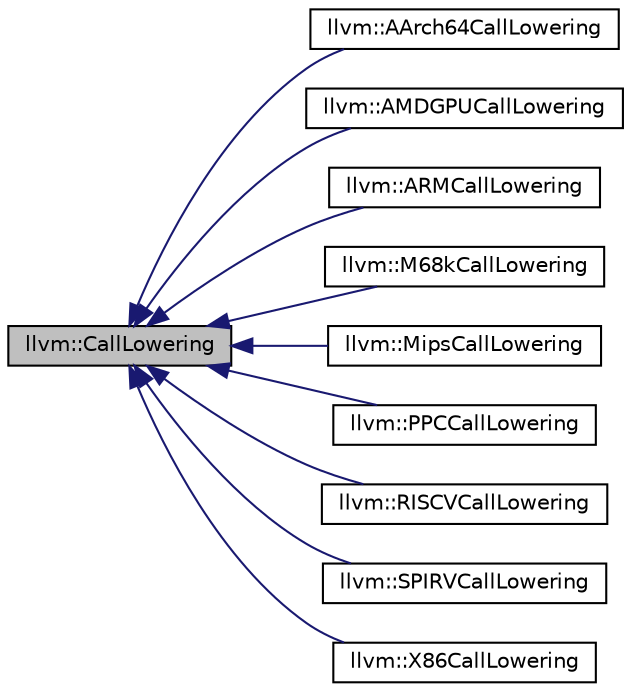 digraph "llvm::CallLowering"
{
 // LATEX_PDF_SIZE
  bgcolor="transparent";
  edge [fontname="Helvetica",fontsize="10",labelfontname="Helvetica",labelfontsize="10"];
  node [fontname="Helvetica",fontsize="10",shape=record];
  rankdir="LR";
  Node1 [label="llvm::CallLowering",height=0.2,width=0.4,color="black", fillcolor="grey75", style="filled", fontcolor="black",tooltip=" "];
  Node1 -> Node2 [dir="back",color="midnightblue",fontsize="10",style="solid",fontname="Helvetica"];
  Node2 [label="llvm::AArch64CallLowering",height=0.2,width=0.4,color="black",URL="$classllvm_1_1AArch64CallLowering.html",tooltip=" "];
  Node1 -> Node3 [dir="back",color="midnightblue",fontsize="10",style="solid",fontname="Helvetica"];
  Node3 [label="llvm::AMDGPUCallLowering",height=0.2,width=0.4,color="black",URL="$classllvm_1_1AMDGPUCallLowering.html",tooltip=" "];
  Node1 -> Node4 [dir="back",color="midnightblue",fontsize="10",style="solid",fontname="Helvetica"];
  Node4 [label="llvm::ARMCallLowering",height=0.2,width=0.4,color="black",URL="$classllvm_1_1ARMCallLowering.html",tooltip=" "];
  Node1 -> Node5 [dir="back",color="midnightblue",fontsize="10",style="solid",fontname="Helvetica"];
  Node5 [label="llvm::M68kCallLowering",height=0.2,width=0.4,color="black",URL="$classllvm_1_1M68kCallLowering.html",tooltip=" "];
  Node1 -> Node6 [dir="back",color="midnightblue",fontsize="10",style="solid",fontname="Helvetica"];
  Node6 [label="llvm::MipsCallLowering",height=0.2,width=0.4,color="black",URL="$classllvm_1_1MipsCallLowering.html",tooltip=" "];
  Node1 -> Node7 [dir="back",color="midnightblue",fontsize="10",style="solid",fontname="Helvetica"];
  Node7 [label="llvm::PPCCallLowering",height=0.2,width=0.4,color="black",URL="$classllvm_1_1PPCCallLowering.html",tooltip=" "];
  Node1 -> Node8 [dir="back",color="midnightblue",fontsize="10",style="solid",fontname="Helvetica"];
  Node8 [label="llvm::RISCVCallLowering",height=0.2,width=0.4,color="black",URL="$classllvm_1_1RISCVCallLowering.html",tooltip=" "];
  Node1 -> Node9 [dir="back",color="midnightblue",fontsize="10",style="solid",fontname="Helvetica"];
  Node9 [label="llvm::SPIRVCallLowering",height=0.2,width=0.4,color="black",URL="$classllvm_1_1SPIRVCallLowering.html",tooltip=" "];
  Node1 -> Node10 [dir="back",color="midnightblue",fontsize="10",style="solid",fontname="Helvetica"];
  Node10 [label="llvm::X86CallLowering",height=0.2,width=0.4,color="black",URL="$classllvm_1_1X86CallLowering.html",tooltip=" "];
}

